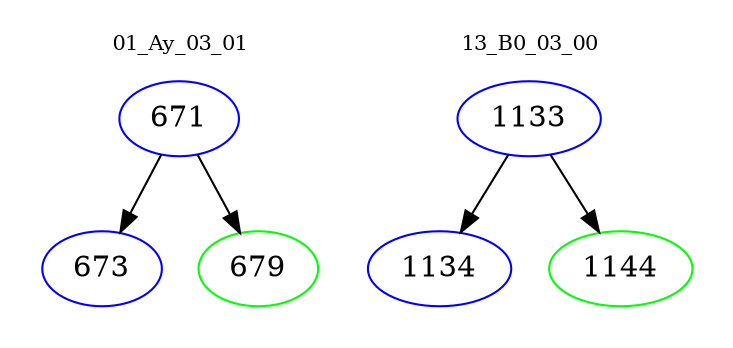digraph{
subgraph cluster_0 {
color = white
label = "01_Ay_03_01";
fontsize=10;
T0_671 [label="671", color="blue"]
T0_671 -> T0_673 [color="black"]
T0_673 [label="673", color="blue"]
T0_671 -> T0_679 [color="black"]
T0_679 [label="679", color="green"]
}
subgraph cluster_1 {
color = white
label = "13_B0_03_00";
fontsize=10;
T1_1133 [label="1133", color="blue"]
T1_1133 -> T1_1134 [color="black"]
T1_1134 [label="1134", color="blue"]
T1_1133 -> T1_1144 [color="black"]
T1_1144 [label="1144", color="green"]
}
}
